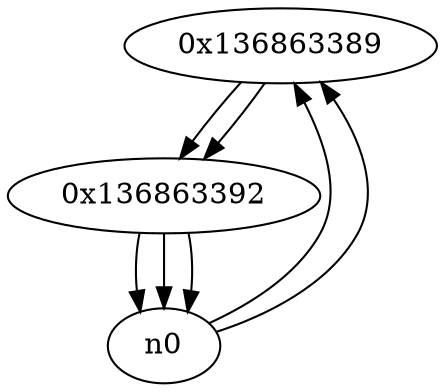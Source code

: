 digraph G{
/* nodes */
  n1 [label="0x136863389"]
  n2 [label="0x136863392"]
/* edges */
n1 -> n2;
n0 -> n1;
n0 -> n1;
n2 -> n0;
n2 -> n0;
n2 -> n0;
n1 -> n2;
}
